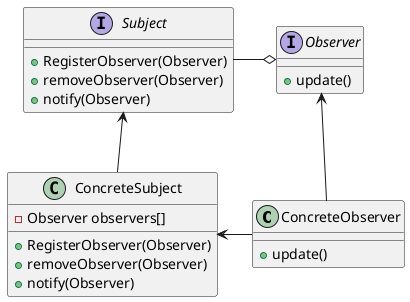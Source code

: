 @startuml
'https://plantuml.com/class-diagram

class ConcreteObserver{
+update()
}
class ConcreteSubject{
    -Observer observers[]
    +RegisterObserver(Observer)
    +removeObserver(Observer)
    +notify(Observer)
    }
interface Subject{
    +RegisterObserver(Observer)
    +removeObserver(Observer)
    +notify(Observer)
}
interface Observer{
+update()
}


Subject -o Observer
ConcreteSubject -u->Subject
ConcreteObserver-u->Observer
ConcreteSubject <- ConcreteObserver
@enduml




